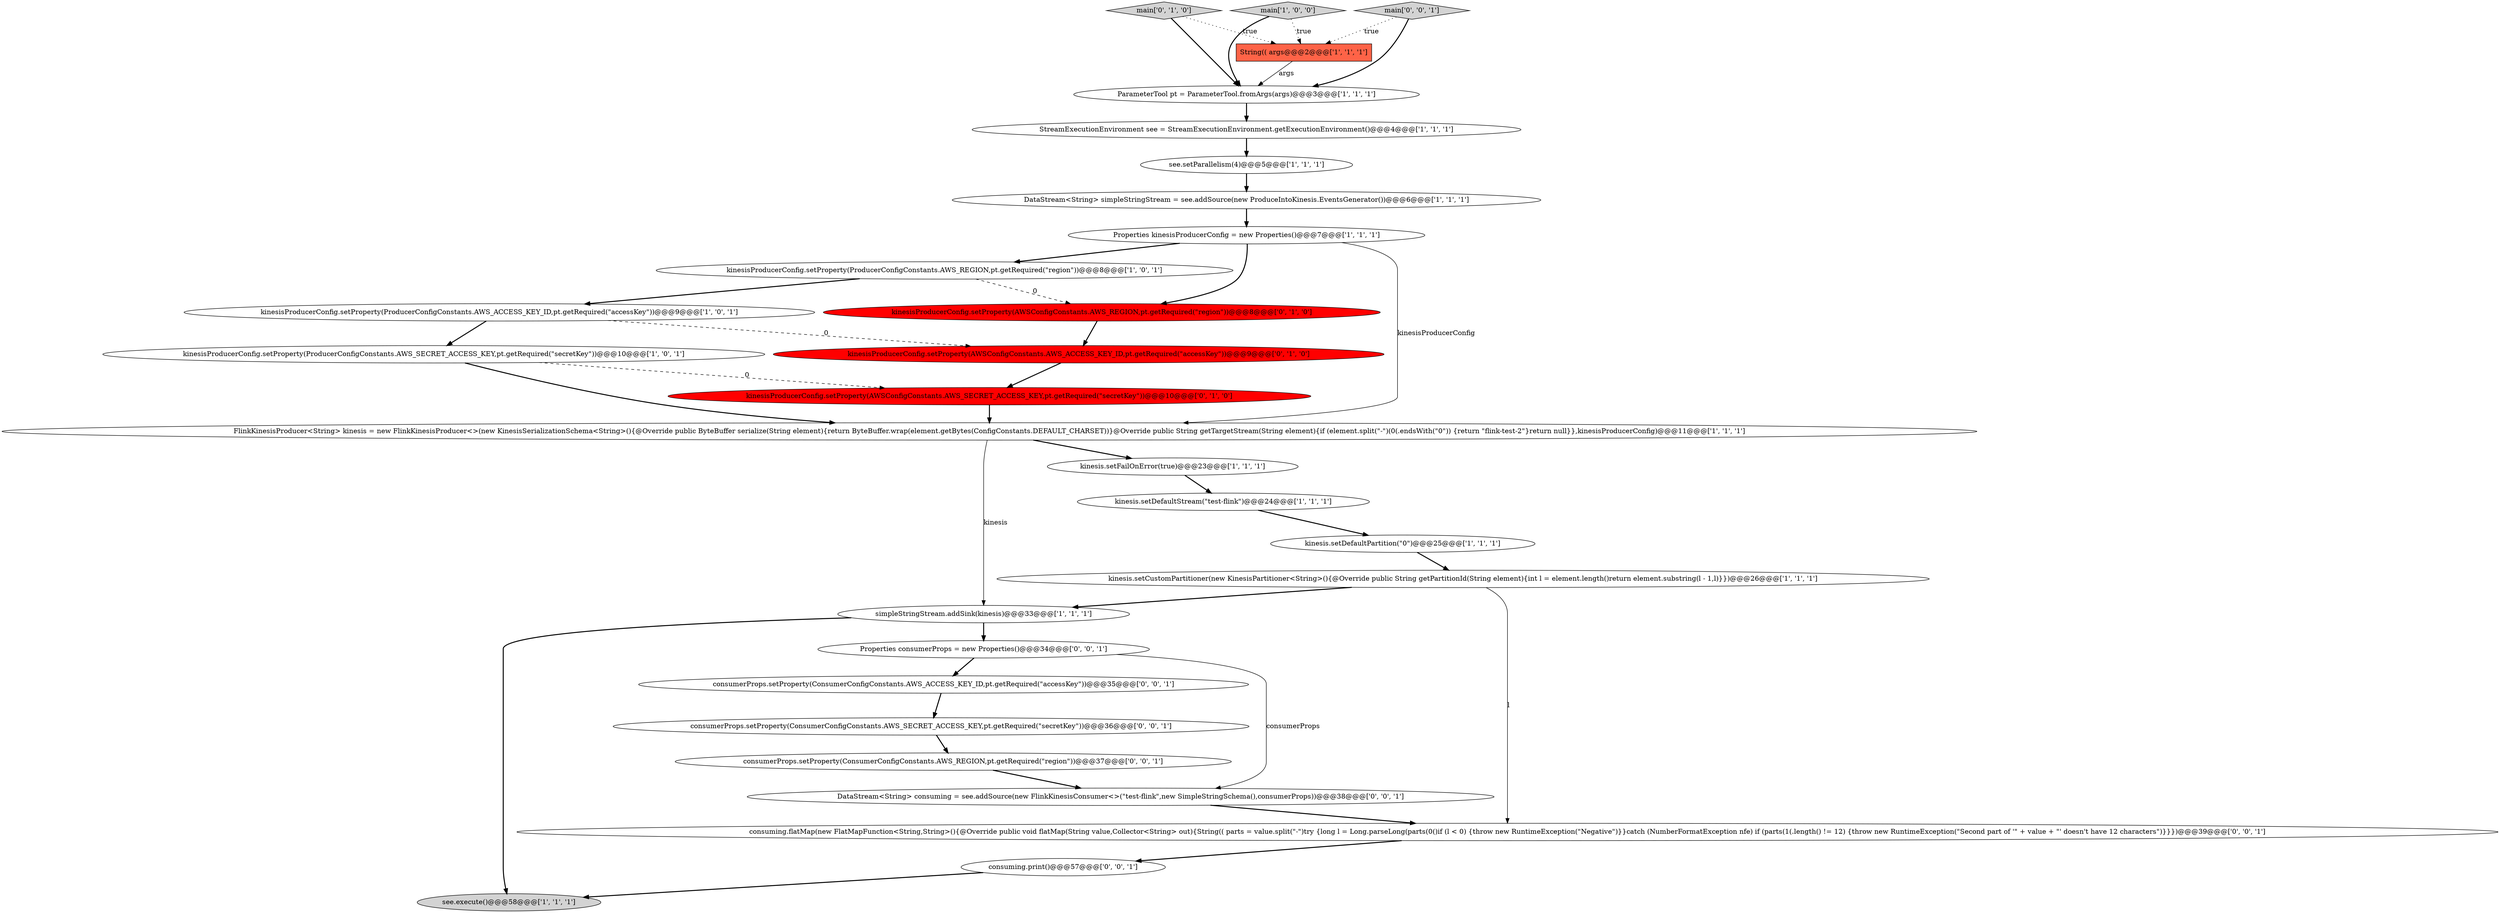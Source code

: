 digraph {
2 [style = filled, label = "StreamExecutionEnvironment see = StreamExecutionEnvironment.getExecutionEnvironment()@@@4@@@['1', '1', '1']", fillcolor = white, shape = ellipse image = "AAA0AAABBB1BBB"];
22 [style = filled, label = "DataStream<String> consuming = see.addSource(new FlinkKinesisConsumer<>(\"test-flink\",new SimpleStringSchema(),consumerProps))@@@38@@@['0', '0', '1']", fillcolor = white, shape = ellipse image = "AAA0AAABBB3BBB"];
25 [style = filled, label = "consuming.flatMap(new FlatMapFunction<String,String>(){@Override public void flatMap(String value,Collector<String> out){String(( parts = value.split(\"-\")try {long l = Long.parseLong(parts(0()if (l < 0) {throw new RuntimeException(\"Negative\")}}catch (NumberFormatException nfe) if (parts(1(.length() != 12) {throw new RuntimeException(\"Second part of '\" + value + \"' doesn't have 12 characters\")}}})@@@39@@@['0', '0', '1']", fillcolor = white, shape = ellipse image = "AAA0AAABBB3BBB"];
5 [style = filled, label = "FlinkKinesisProducer<String> kinesis = new FlinkKinesisProducer<>(new KinesisSerializationSchema<String>(){@Override public ByteBuffer serialize(String element){return ByteBuffer.wrap(element.getBytes(ConfigConstants.DEFAULT_CHARSET))}@Override public String getTargetStream(String element){if (element.split(\"-\")(0(.endsWith(\"0\")) {return \"flink-test-2\"}return null}},kinesisProducerConfig)@@@11@@@['1', '1', '1']", fillcolor = white, shape = ellipse image = "AAA0AAABBB1BBB"];
7 [style = filled, label = "DataStream<String> simpleStringStream = see.addSource(new ProduceIntoKinesis.EventsGenerator())@@@6@@@['1', '1', '1']", fillcolor = white, shape = ellipse image = "AAA0AAABBB1BBB"];
6 [style = filled, label = "kinesis.setCustomPartitioner(new KinesisPartitioner<String>(){@Override public String getPartitionId(String element){int l = element.length()return element.substring(l - 1,l)}})@@@26@@@['1', '1', '1']", fillcolor = white, shape = ellipse image = "AAA0AAABBB1BBB"];
0 [style = filled, label = "see.setParallelism(4)@@@5@@@['1', '1', '1']", fillcolor = white, shape = ellipse image = "AAA0AAABBB1BBB"];
15 [style = filled, label = "kinesisProducerConfig.setProperty(ProducerConfigConstants.AWS_REGION,pt.getRequired(\"region\"))@@@8@@@['1', '0', '1']", fillcolor = white, shape = ellipse image = "AAA0AAABBB1BBB"];
26 [style = filled, label = "Properties consumerProps = new Properties()@@@34@@@['0', '0', '1']", fillcolor = white, shape = ellipse image = "AAA0AAABBB3BBB"];
9 [style = filled, label = "simpleStringStream.addSink(kinesis)@@@33@@@['1', '1', '1']", fillcolor = white, shape = ellipse image = "AAA0AAABBB1BBB"];
11 [style = filled, label = "kinesis.setFailOnError(true)@@@23@@@['1', '1', '1']", fillcolor = white, shape = ellipse image = "AAA0AAABBB1BBB"];
14 [style = filled, label = "kinesisProducerConfig.setProperty(ProducerConfigConstants.AWS_SECRET_ACCESS_KEY,pt.getRequired(\"secretKey\"))@@@10@@@['1', '0', '1']", fillcolor = white, shape = ellipse image = "AAA0AAABBB1BBB"];
28 [style = filled, label = "consumerProps.setProperty(ConsumerConfigConstants.AWS_SECRET_ACCESS_KEY,pt.getRequired(\"secretKey\"))@@@36@@@['0', '0', '1']", fillcolor = white, shape = ellipse image = "AAA0AAABBB3BBB"];
16 [style = filled, label = "Properties kinesisProducerConfig = new Properties()@@@7@@@['1', '1', '1']", fillcolor = white, shape = ellipse image = "AAA0AAABBB1BBB"];
21 [style = filled, label = "consumerProps.setProperty(ConsumerConfigConstants.AWS_REGION,pt.getRequired(\"region\"))@@@37@@@['0', '0', '1']", fillcolor = white, shape = ellipse image = "AAA0AAABBB3BBB"];
8 [style = filled, label = "kinesis.setDefaultPartition(\"0\")@@@25@@@['1', '1', '1']", fillcolor = white, shape = ellipse image = "AAA0AAABBB1BBB"];
27 [style = filled, label = "consumerProps.setProperty(ConsumerConfigConstants.AWS_ACCESS_KEY_ID,pt.getRequired(\"accessKey\"))@@@35@@@['0', '0', '1']", fillcolor = white, shape = ellipse image = "AAA0AAABBB3BBB"];
17 [style = filled, label = "kinesisProducerConfig.setProperty(AWSConfigConstants.AWS_ACCESS_KEY_ID,pt.getRequired(\"accessKey\"))@@@9@@@['0', '1', '0']", fillcolor = red, shape = ellipse image = "AAA1AAABBB2BBB"];
3 [style = filled, label = "see.execute()@@@58@@@['1', '1', '1']", fillcolor = lightgray, shape = ellipse image = "AAA0AAABBB1BBB"];
19 [style = filled, label = "main['0', '1', '0']", fillcolor = lightgray, shape = diamond image = "AAA0AAABBB2BBB"];
18 [style = filled, label = "kinesisProducerConfig.setProperty(AWSConfigConstants.AWS_SECRET_ACCESS_KEY,pt.getRequired(\"secretKey\"))@@@10@@@['0', '1', '0']", fillcolor = red, shape = ellipse image = "AAA1AAABBB2BBB"];
1 [style = filled, label = "kinesis.setDefaultStream(\"test-flink\")@@@24@@@['1', '1', '1']", fillcolor = white, shape = ellipse image = "AAA0AAABBB1BBB"];
4 [style = filled, label = "kinesisProducerConfig.setProperty(ProducerConfigConstants.AWS_ACCESS_KEY_ID,pt.getRequired(\"accessKey\"))@@@9@@@['1', '0', '1']", fillcolor = white, shape = ellipse image = "AAA0AAABBB1BBB"];
13 [style = filled, label = "String(( args@@@2@@@['1', '1', '1']", fillcolor = tomato, shape = box image = "AAA0AAABBB1BBB"];
20 [style = filled, label = "kinesisProducerConfig.setProperty(AWSConfigConstants.AWS_REGION,pt.getRequired(\"region\"))@@@8@@@['0', '1', '0']", fillcolor = red, shape = ellipse image = "AAA1AAABBB2BBB"];
23 [style = filled, label = "consuming.print()@@@57@@@['0', '0', '1']", fillcolor = white, shape = ellipse image = "AAA0AAABBB3BBB"];
10 [style = filled, label = "main['1', '0', '0']", fillcolor = lightgray, shape = diamond image = "AAA0AAABBB1BBB"];
24 [style = filled, label = "main['0', '0', '1']", fillcolor = lightgray, shape = diamond image = "AAA0AAABBB3BBB"];
12 [style = filled, label = "ParameterTool pt = ParameterTool.fromArgs(args)@@@3@@@['1', '1', '1']", fillcolor = white, shape = ellipse image = "AAA0AAABBB1BBB"];
16->15 [style = bold, label=""];
22->25 [style = bold, label=""];
24->12 [style = bold, label=""];
4->14 [style = bold, label=""];
15->20 [style = dashed, label="0"];
20->17 [style = bold, label=""];
1->8 [style = bold, label=""];
19->12 [style = bold, label=""];
4->17 [style = dashed, label="0"];
11->1 [style = bold, label=""];
25->23 [style = bold, label=""];
16->5 [style = solid, label="kinesisProducerConfig"];
27->28 [style = bold, label=""];
8->6 [style = bold, label=""];
23->3 [style = bold, label=""];
19->13 [style = dotted, label="true"];
0->7 [style = bold, label=""];
9->26 [style = bold, label=""];
26->27 [style = bold, label=""];
12->2 [style = bold, label=""];
6->25 [style = solid, label="l"];
2->0 [style = bold, label=""];
28->21 [style = bold, label=""];
10->13 [style = dotted, label="true"];
13->12 [style = solid, label="args"];
10->12 [style = bold, label=""];
21->22 [style = bold, label=""];
18->5 [style = bold, label=""];
7->16 [style = bold, label=""];
5->9 [style = solid, label="kinesis"];
15->4 [style = bold, label=""];
9->3 [style = bold, label=""];
5->11 [style = bold, label=""];
14->18 [style = dashed, label="0"];
26->22 [style = solid, label="consumerProps"];
6->9 [style = bold, label=""];
16->20 [style = bold, label=""];
17->18 [style = bold, label=""];
14->5 [style = bold, label=""];
24->13 [style = dotted, label="true"];
}
